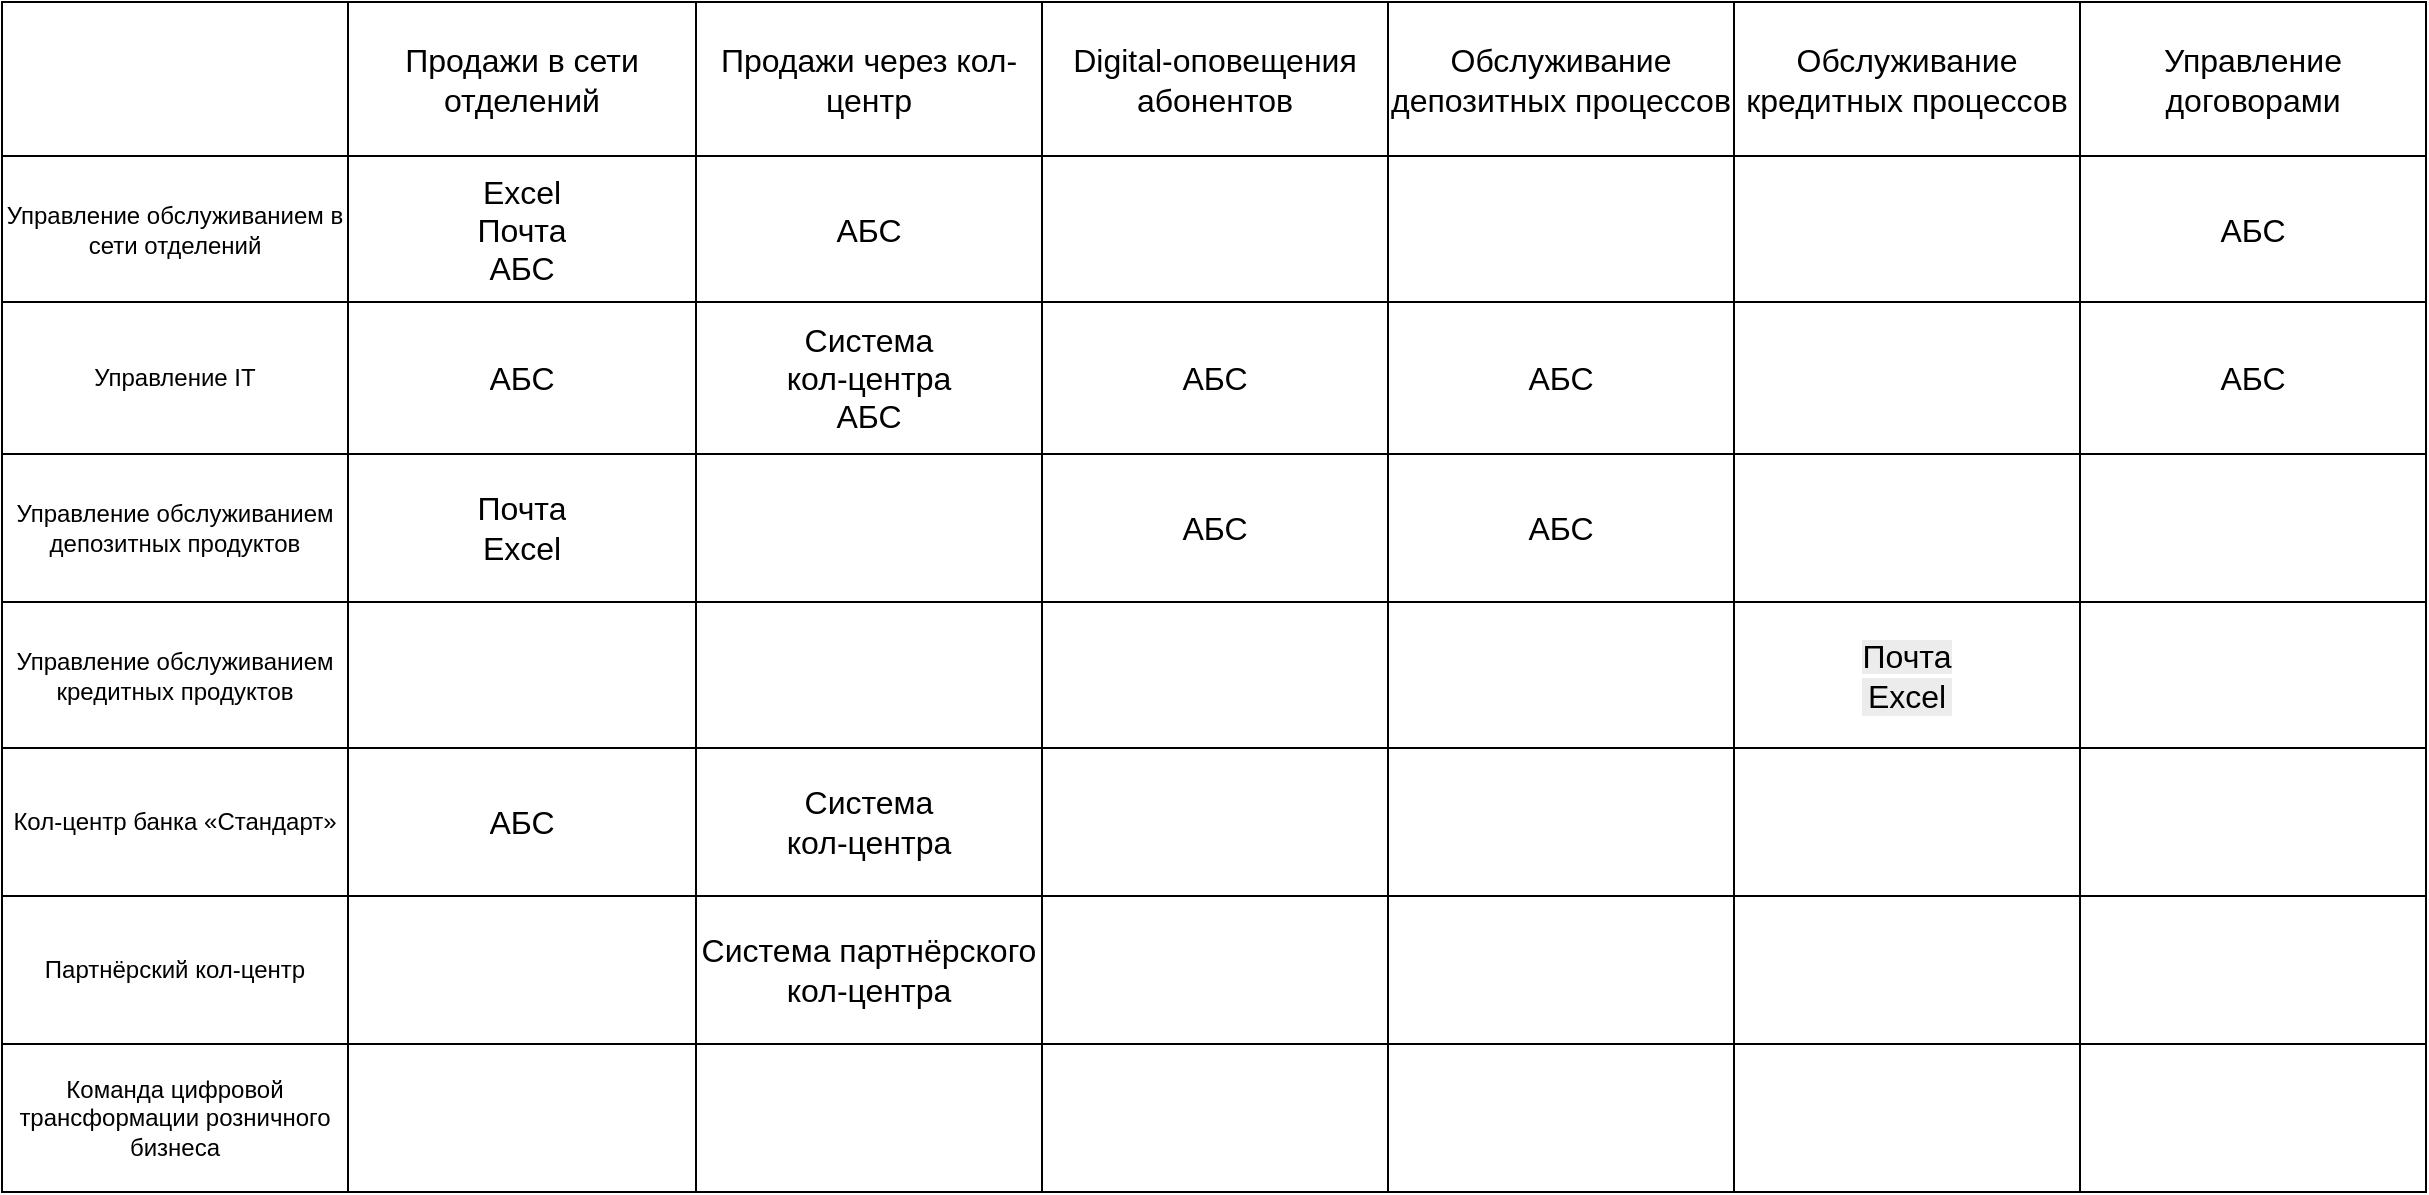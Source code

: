<mxfile version="28.1.2">
  <diagram name="Страница — 1" id="vErI5Sv6_zUFsZO7-J8h">
    <mxGraphModel dx="1799" dy="633" grid="1" gridSize="10" guides="1" tooltips="1" connect="1" arrows="1" fold="1" page="1" pageScale="1" pageWidth="827" pageHeight="1169" math="0" shadow="0">
      <root>
        <mxCell id="0" />
        <mxCell id="1" parent="0" />
        <mxCell id="yvO0HzgfNRvAPXfzmGBV-14" value="" style="shape=table;startSize=0;container=1;collapsible=0;childLayout=tableLayout;fontSize=16;" parent="1" vertex="1">
          <mxGeometry x="280" y="60" width="1212" height="595" as="geometry" />
        </mxCell>
        <mxCell id="yvO0HzgfNRvAPXfzmGBV-15" value="" style="shape=tableRow;horizontal=0;startSize=0;swimlaneHead=0;swimlaneBody=0;strokeColor=inherit;top=0;left=0;bottom=0;right=0;collapsible=0;dropTarget=0;fillColor=none;points=[[0,0.5],[1,0.5]];portConstraint=eastwest;fontSize=16;" parent="yvO0HzgfNRvAPXfzmGBV-14" vertex="1">
          <mxGeometry width="1212" height="77" as="geometry" />
        </mxCell>
        <mxCell id="yvO0HzgfNRvAPXfzmGBV-16" value="" style="shape=partialRectangle;html=1;whiteSpace=wrap;connectable=0;strokeColor=inherit;overflow=hidden;fillColor=none;top=0;left=0;bottom=0;right=0;pointerEvents=1;fontSize=16;" parent="yvO0HzgfNRvAPXfzmGBV-15" vertex="1">
          <mxGeometry width="173" height="77" as="geometry">
            <mxRectangle width="173" height="77" as="alternateBounds" />
          </mxGeometry>
        </mxCell>
        <mxCell id="yvO0HzgfNRvAPXfzmGBV-17" value="Продажи в сети отделений" style="shape=partialRectangle;html=1;whiteSpace=wrap;connectable=0;strokeColor=inherit;overflow=hidden;fillColor=none;top=0;left=0;bottom=0;right=0;pointerEvents=1;fontSize=16;" parent="yvO0HzgfNRvAPXfzmGBV-15" vertex="1">
          <mxGeometry x="173" width="174" height="77" as="geometry">
            <mxRectangle width="174" height="77" as="alternateBounds" />
          </mxGeometry>
        </mxCell>
        <mxCell id="yvO0HzgfNRvAPXfzmGBV-18" value="Продажи через кол-центр" style="shape=partialRectangle;html=1;whiteSpace=wrap;connectable=0;strokeColor=inherit;overflow=hidden;fillColor=none;top=0;left=0;bottom=0;right=0;pointerEvents=1;fontSize=16;" parent="yvO0HzgfNRvAPXfzmGBV-15" vertex="1">
          <mxGeometry x="347" width="173" height="77" as="geometry">
            <mxRectangle width="173" height="77" as="alternateBounds" />
          </mxGeometry>
        </mxCell>
        <mxCell id="yvO0HzgfNRvAPXfzmGBV-109" value="Digital-оповещения абонентов" style="shape=partialRectangle;html=1;whiteSpace=wrap;connectable=0;strokeColor=inherit;overflow=hidden;fillColor=none;top=0;left=0;bottom=0;right=0;pointerEvents=1;fontSize=16;" parent="yvO0HzgfNRvAPXfzmGBV-15" vertex="1">
          <mxGeometry x="520" width="173" height="77" as="geometry">
            <mxRectangle width="173" height="77" as="alternateBounds" />
          </mxGeometry>
        </mxCell>
        <mxCell id="yvO0HzgfNRvAPXfzmGBV-115" value="Обслуживание депозитных процессов" style="shape=partialRectangle;html=1;whiteSpace=wrap;connectable=0;strokeColor=inherit;overflow=hidden;fillColor=none;top=0;left=0;bottom=0;right=0;pointerEvents=1;fontSize=16;" parent="yvO0HzgfNRvAPXfzmGBV-15" vertex="1">
          <mxGeometry x="693" width="173" height="77" as="geometry">
            <mxRectangle width="173" height="77" as="alternateBounds" />
          </mxGeometry>
        </mxCell>
        <mxCell id="yvO0HzgfNRvAPXfzmGBV-121" value="Обслуживание кредитных процессов" style="shape=partialRectangle;html=1;whiteSpace=wrap;connectable=0;strokeColor=inherit;overflow=hidden;fillColor=none;top=0;left=0;bottom=0;right=0;pointerEvents=1;fontSize=16;" parent="yvO0HzgfNRvAPXfzmGBV-15" vertex="1">
          <mxGeometry x="866" width="173" height="77" as="geometry">
            <mxRectangle width="173" height="77" as="alternateBounds" />
          </mxGeometry>
        </mxCell>
        <mxCell id="yvO0HzgfNRvAPXfzmGBV-127" value="Управление договорами" style="shape=partialRectangle;html=1;whiteSpace=wrap;connectable=0;strokeColor=inherit;overflow=hidden;fillColor=none;top=0;left=0;bottom=0;right=0;pointerEvents=1;fontSize=16;" parent="yvO0HzgfNRvAPXfzmGBV-15" vertex="1">
          <mxGeometry x="1039" width="173" height="77" as="geometry">
            <mxRectangle width="173" height="77" as="alternateBounds" />
          </mxGeometry>
        </mxCell>
        <mxCell id="yvO0HzgfNRvAPXfzmGBV-19" value="" style="shape=tableRow;horizontal=0;startSize=0;swimlaneHead=0;swimlaneBody=0;strokeColor=inherit;top=0;left=0;bottom=0;right=0;collapsible=0;dropTarget=0;fillColor=none;points=[[0,0.5],[1,0.5]];portConstraint=eastwest;fontSize=16;" parent="yvO0HzgfNRvAPXfzmGBV-14" vertex="1">
          <mxGeometry y="77" width="1212" height="73" as="geometry" />
        </mxCell>
        <mxCell id="yvO0HzgfNRvAPXfzmGBV-20" value="Управление обслуживанием в сети отделений" style="shape=partialRectangle;html=1;whiteSpace=wrap;connectable=0;strokeColor=inherit;overflow=hidden;fillColor=none;top=0;left=0;bottom=0;right=0;pointerEvents=1;" parent="yvO0HzgfNRvAPXfzmGBV-19" vertex="1">
          <mxGeometry width="173" height="73" as="geometry">
            <mxRectangle width="173" height="73" as="alternateBounds" />
          </mxGeometry>
        </mxCell>
        <mxCell id="yvO0HzgfNRvAPXfzmGBV-21" value="Excel&lt;div&gt;Почта&lt;/div&gt;&lt;div&gt;АБС&lt;/div&gt;" style="shape=partialRectangle;html=1;whiteSpace=wrap;connectable=0;strokeColor=inherit;overflow=hidden;fillColor=none;top=0;left=0;bottom=0;right=0;pointerEvents=1;fontSize=16;" parent="yvO0HzgfNRvAPXfzmGBV-19" vertex="1">
          <mxGeometry x="173" width="174" height="73" as="geometry">
            <mxRectangle width="174" height="73" as="alternateBounds" />
          </mxGeometry>
        </mxCell>
        <mxCell id="yvO0HzgfNRvAPXfzmGBV-22" value="АБС" style="shape=partialRectangle;html=1;whiteSpace=wrap;connectable=0;strokeColor=inherit;overflow=hidden;fillColor=none;top=0;left=0;bottom=0;right=0;pointerEvents=1;fontSize=16;" parent="yvO0HzgfNRvAPXfzmGBV-19" vertex="1">
          <mxGeometry x="347" width="173" height="73" as="geometry">
            <mxRectangle width="173" height="73" as="alternateBounds" />
          </mxGeometry>
        </mxCell>
        <mxCell id="yvO0HzgfNRvAPXfzmGBV-110" style="shape=partialRectangle;html=1;whiteSpace=wrap;connectable=0;strokeColor=inherit;overflow=hidden;fillColor=none;top=0;left=0;bottom=0;right=0;pointerEvents=1;fontSize=16;" parent="yvO0HzgfNRvAPXfzmGBV-19" vertex="1">
          <mxGeometry x="520" width="173" height="73" as="geometry">
            <mxRectangle width="173" height="73" as="alternateBounds" />
          </mxGeometry>
        </mxCell>
        <mxCell id="yvO0HzgfNRvAPXfzmGBV-116" style="shape=partialRectangle;html=1;whiteSpace=wrap;connectable=0;strokeColor=inherit;overflow=hidden;fillColor=none;top=0;left=0;bottom=0;right=0;pointerEvents=1;fontSize=16;" parent="yvO0HzgfNRvAPXfzmGBV-19" vertex="1">
          <mxGeometry x="693" width="173" height="73" as="geometry">
            <mxRectangle width="173" height="73" as="alternateBounds" />
          </mxGeometry>
        </mxCell>
        <mxCell id="yvO0HzgfNRvAPXfzmGBV-122" style="shape=partialRectangle;html=1;whiteSpace=wrap;connectable=0;strokeColor=inherit;overflow=hidden;fillColor=none;top=0;left=0;bottom=0;right=0;pointerEvents=1;fontSize=16;" parent="yvO0HzgfNRvAPXfzmGBV-19" vertex="1">
          <mxGeometry x="866" width="173" height="73" as="geometry">
            <mxRectangle width="173" height="73" as="alternateBounds" />
          </mxGeometry>
        </mxCell>
        <mxCell id="yvO0HzgfNRvAPXfzmGBV-128" value="АБС" style="shape=partialRectangle;html=1;whiteSpace=wrap;connectable=0;strokeColor=inherit;overflow=hidden;fillColor=none;top=0;left=0;bottom=0;right=0;pointerEvents=1;fontSize=16;" parent="yvO0HzgfNRvAPXfzmGBV-19" vertex="1">
          <mxGeometry x="1039" width="173" height="73" as="geometry">
            <mxRectangle width="173" height="73" as="alternateBounds" />
          </mxGeometry>
        </mxCell>
        <mxCell id="yvO0HzgfNRvAPXfzmGBV-23" value="" style="shape=tableRow;horizontal=0;startSize=0;swimlaneHead=0;swimlaneBody=0;strokeColor=inherit;top=0;left=0;bottom=0;right=0;collapsible=0;dropTarget=0;fillColor=none;points=[[0,0.5],[1,0.5]];portConstraint=eastwest;fontSize=16;" parent="yvO0HzgfNRvAPXfzmGBV-14" vertex="1">
          <mxGeometry y="150" width="1212" height="76" as="geometry" />
        </mxCell>
        <mxCell id="yvO0HzgfNRvAPXfzmGBV-24" value="Управление IT" style="shape=partialRectangle;html=1;whiteSpace=wrap;connectable=0;strokeColor=inherit;overflow=hidden;fillColor=none;top=0;left=0;bottom=0;right=0;pointerEvents=1;" parent="yvO0HzgfNRvAPXfzmGBV-23" vertex="1">
          <mxGeometry width="173" height="76" as="geometry">
            <mxRectangle width="173" height="76" as="alternateBounds" />
          </mxGeometry>
        </mxCell>
        <mxCell id="yvO0HzgfNRvAPXfzmGBV-25" value="АБС" style="shape=partialRectangle;html=1;whiteSpace=wrap;connectable=0;strokeColor=inherit;overflow=hidden;fillColor=none;top=0;left=0;bottom=0;right=0;pointerEvents=1;fontSize=16;" parent="yvO0HzgfNRvAPXfzmGBV-23" vertex="1">
          <mxGeometry x="173" width="174" height="76" as="geometry">
            <mxRectangle width="174" height="76" as="alternateBounds" />
          </mxGeometry>
        </mxCell>
        <mxCell id="yvO0HzgfNRvAPXfzmGBV-26" value="Система&lt;br&gt;&lt;span style=&quot;background-color: transparent; color: light-dark(rgb(0, 0, 0), rgb(255, 255, 255));&quot;&gt;кол-центра&lt;/span&gt;&lt;div&gt;АБС&lt;/div&gt;" style="shape=partialRectangle;html=1;whiteSpace=wrap;connectable=0;strokeColor=inherit;overflow=hidden;fillColor=none;top=0;left=0;bottom=0;right=0;pointerEvents=1;fontSize=16;" parent="yvO0HzgfNRvAPXfzmGBV-23" vertex="1">
          <mxGeometry x="347" width="173" height="76" as="geometry">
            <mxRectangle width="173" height="76" as="alternateBounds" />
          </mxGeometry>
        </mxCell>
        <mxCell id="yvO0HzgfNRvAPXfzmGBV-111" value="АБС" style="shape=partialRectangle;html=1;whiteSpace=wrap;connectable=0;strokeColor=inherit;overflow=hidden;fillColor=none;top=0;left=0;bottom=0;right=0;pointerEvents=1;fontSize=16;" parent="yvO0HzgfNRvAPXfzmGBV-23" vertex="1">
          <mxGeometry x="520" width="173" height="76" as="geometry">
            <mxRectangle width="173" height="76" as="alternateBounds" />
          </mxGeometry>
        </mxCell>
        <mxCell id="yvO0HzgfNRvAPXfzmGBV-117" value="АБС" style="shape=partialRectangle;html=1;whiteSpace=wrap;connectable=0;strokeColor=inherit;overflow=hidden;fillColor=none;top=0;left=0;bottom=0;right=0;pointerEvents=1;fontSize=16;" parent="yvO0HzgfNRvAPXfzmGBV-23" vertex="1">
          <mxGeometry x="693" width="173" height="76" as="geometry">
            <mxRectangle width="173" height="76" as="alternateBounds" />
          </mxGeometry>
        </mxCell>
        <mxCell id="yvO0HzgfNRvAPXfzmGBV-123" style="shape=partialRectangle;html=1;whiteSpace=wrap;connectable=0;strokeColor=inherit;overflow=hidden;fillColor=none;top=0;left=0;bottom=0;right=0;pointerEvents=1;fontSize=16;" parent="yvO0HzgfNRvAPXfzmGBV-23" vertex="1">
          <mxGeometry x="866" width="173" height="76" as="geometry">
            <mxRectangle width="173" height="76" as="alternateBounds" />
          </mxGeometry>
        </mxCell>
        <mxCell id="yvO0HzgfNRvAPXfzmGBV-129" value="АБС" style="shape=partialRectangle;html=1;whiteSpace=wrap;connectable=0;strokeColor=inherit;overflow=hidden;fillColor=none;top=0;left=0;bottom=0;right=0;pointerEvents=1;fontSize=16;" parent="yvO0HzgfNRvAPXfzmGBV-23" vertex="1">
          <mxGeometry x="1039" width="173" height="76" as="geometry">
            <mxRectangle width="173" height="76" as="alternateBounds" />
          </mxGeometry>
        </mxCell>
        <mxCell id="yvO0HzgfNRvAPXfzmGBV-27" value="" style="shape=tableRow;horizontal=0;startSize=0;swimlaneHead=0;swimlaneBody=0;strokeColor=inherit;top=0;left=0;bottom=0;right=0;collapsible=0;dropTarget=0;fillColor=none;points=[[0,0.5],[1,0.5]];portConstraint=eastwest;fontSize=16;" parent="yvO0HzgfNRvAPXfzmGBV-14" vertex="1">
          <mxGeometry y="226" width="1212" height="74" as="geometry" />
        </mxCell>
        <mxCell id="yvO0HzgfNRvAPXfzmGBV-28" value="Управление обслуживанием депозитных продуктов" style="shape=partialRectangle;html=1;whiteSpace=wrap;connectable=0;strokeColor=inherit;overflow=hidden;fillColor=none;top=0;left=0;bottom=0;right=0;pointerEvents=1;" parent="yvO0HzgfNRvAPXfzmGBV-27" vertex="1">
          <mxGeometry width="173" height="74" as="geometry">
            <mxRectangle width="173" height="74" as="alternateBounds" />
          </mxGeometry>
        </mxCell>
        <mxCell id="yvO0HzgfNRvAPXfzmGBV-29" value="Почта&lt;div&gt;Excel&lt;/div&gt;" style="shape=partialRectangle;html=1;whiteSpace=wrap;connectable=0;strokeColor=inherit;overflow=hidden;fillColor=none;top=0;left=0;bottom=0;right=0;pointerEvents=1;fontSize=16;" parent="yvO0HzgfNRvAPXfzmGBV-27" vertex="1">
          <mxGeometry x="173" width="174" height="74" as="geometry">
            <mxRectangle width="174" height="74" as="alternateBounds" />
          </mxGeometry>
        </mxCell>
        <mxCell id="yvO0HzgfNRvAPXfzmGBV-30" value="" style="shape=partialRectangle;html=1;whiteSpace=wrap;connectable=0;strokeColor=inherit;overflow=hidden;fillColor=none;top=0;left=0;bottom=0;right=0;pointerEvents=1;fontSize=16;" parent="yvO0HzgfNRvAPXfzmGBV-27" vertex="1">
          <mxGeometry x="347" width="173" height="74" as="geometry">
            <mxRectangle width="173" height="74" as="alternateBounds" />
          </mxGeometry>
        </mxCell>
        <mxCell id="yvO0HzgfNRvAPXfzmGBV-112" value="АБС" style="shape=partialRectangle;html=1;whiteSpace=wrap;connectable=0;strokeColor=inherit;overflow=hidden;fillColor=none;top=0;left=0;bottom=0;right=0;pointerEvents=1;fontSize=16;" parent="yvO0HzgfNRvAPXfzmGBV-27" vertex="1">
          <mxGeometry x="520" width="173" height="74" as="geometry">
            <mxRectangle width="173" height="74" as="alternateBounds" />
          </mxGeometry>
        </mxCell>
        <mxCell id="yvO0HzgfNRvAPXfzmGBV-118" value="АБС" style="shape=partialRectangle;html=1;whiteSpace=wrap;connectable=0;strokeColor=inherit;overflow=hidden;fillColor=none;top=0;left=0;bottom=0;right=0;pointerEvents=1;fontSize=16;" parent="yvO0HzgfNRvAPXfzmGBV-27" vertex="1">
          <mxGeometry x="693" width="173" height="74" as="geometry">
            <mxRectangle width="173" height="74" as="alternateBounds" />
          </mxGeometry>
        </mxCell>
        <mxCell id="yvO0HzgfNRvAPXfzmGBV-124" style="shape=partialRectangle;html=1;whiteSpace=wrap;connectable=0;strokeColor=inherit;overflow=hidden;fillColor=none;top=0;left=0;bottom=0;right=0;pointerEvents=1;fontSize=16;" parent="yvO0HzgfNRvAPXfzmGBV-27" vertex="1">
          <mxGeometry x="866" width="173" height="74" as="geometry">
            <mxRectangle width="173" height="74" as="alternateBounds" />
          </mxGeometry>
        </mxCell>
        <mxCell id="yvO0HzgfNRvAPXfzmGBV-130" style="shape=partialRectangle;html=1;whiteSpace=wrap;connectable=0;strokeColor=inherit;overflow=hidden;fillColor=none;top=0;left=0;bottom=0;right=0;pointerEvents=1;fontSize=16;" parent="yvO0HzgfNRvAPXfzmGBV-27" vertex="1">
          <mxGeometry x="1039" width="173" height="74" as="geometry">
            <mxRectangle width="173" height="74" as="alternateBounds" />
          </mxGeometry>
        </mxCell>
        <mxCell id="yvO0HzgfNRvAPXfzmGBV-76" value="" style="shape=tableRow;horizontal=0;startSize=0;swimlaneHead=0;swimlaneBody=0;strokeColor=inherit;top=0;left=0;bottom=0;right=0;collapsible=0;dropTarget=0;fillColor=none;points=[[0,0.5],[1,0.5]];portConstraint=eastwest;fontSize=16;" parent="yvO0HzgfNRvAPXfzmGBV-14" vertex="1">
          <mxGeometry y="300" width="1212" height="73" as="geometry" />
        </mxCell>
        <mxCell id="yvO0HzgfNRvAPXfzmGBV-77" value="Управление обслуживанием кредитных продуктов" style="shape=partialRectangle;html=1;whiteSpace=wrap;connectable=0;strokeColor=inherit;overflow=hidden;fillColor=none;top=0;left=0;bottom=0;right=0;pointerEvents=1;" parent="yvO0HzgfNRvAPXfzmGBV-76" vertex="1">
          <mxGeometry width="173" height="73" as="geometry">
            <mxRectangle width="173" height="73" as="alternateBounds" />
          </mxGeometry>
        </mxCell>
        <mxCell id="yvO0HzgfNRvAPXfzmGBV-78" value="" style="shape=partialRectangle;html=1;whiteSpace=wrap;connectable=0;strokeColor=inherit;overflow=hidden;fillColor=none;top=0;left=0;bottom=0;right=0;pointerEvents=1;fontSize=16;" parent="yvO0HzgfNRvAPXfzmGBV-76" vertex="1">
          <mxGeometry x="173" width="174" height="73" as="geometry">
            <mxRectangle width="174" height="73" as="alternateBounds" />
          </mxGeometry>
        </mxCell>
        <mxCell id="yvO0HzgfNRvAPXfzmGBV-79" value="" style="shape=partialRectangle;html=1;whiteSpace=wrap;connectable=0;strokeColor=inherit;overflow=hidden;fillColor=none;top=0;left=0;bottom=0;right=0;pointerEvents=1;fontSize=16;" parent="yvO0HzgfNRvAPXfzmGBV-76" vertex="1">
          <mxGeometry x="347" width="173" height="73" as="geometry">
            <mxRectangle width="173" height="73" as="alternateBounds" />
          </mxGeometry>
        </mxCell>
        <mxCell id="yvO0HzgfNRvAPXfzmGBV-113" style="shape=partialRectangle;html=1;whiteSpace=wrap;connectable=0;strokeColor=inherit;overflow=hidden;fillColor=none;top=0;left=0;bottom=0;right=0;pointerEvents=1;fontSize=16;" parent="yvO0HzgfNRvAPXfzmGBV-76" vertex="1">
          <mxGeometry x="520" width="173" height="73" as="geometry">
            <mxRectangle width="173" height="73" as="alternateBounds" />
          </mxGeometry>
        </mxCell>
        <mxCell id="yvO0HzgfNRvAPXfzmGBV-119" style="shape=partialRectangle;html=1;whiteSpace=wrap;connectable=0;strokeColor=inherit;overflow=hidden;fillColor=none;top=0;left=0;bottom=0;right=0;pointerEvents=1;fontSize=16;" parent="yvO0HzgfNRvAPXfzmGBV-76" vertex="1">
          <mxGeometry x="693" width="173" height="73" as="geometry">
            <mxRectangle width="173" height="73" as="alternateBounds" />
          </mxGeometry>
        </mxCell>
        <mxCell id="yvO0HzgfNRvAPXfzmGBV-125" value="&lt;span style=&quot;color: rgb(0, 0, 0); font-family: Helvetica; font-size: 16px; font-style: normal; font-variant-ligatures: normal; font-variant-caps: normal; font-weight: 400; letter-spacing: normal; orphans: 2; text-align: center; text-indent: 0px; text-transform: none; widows: 2; word-spacing: 0px; -webkit-text-stroke-width: 0px; white-space: normal; background-color: rgb(236, 236, 236); text-decoration-thickness: initial; text-decoration-style: initial; text-decoration-color: initial; display: inline !important; float: none;&quot;&gt;Почта&lt;/span&gt;&lt;div style=&quot;forced-color-adjust: none; color: rgb(0, 0, 0); font-family: Helvetica; font-size: 16px; font-style: normal; font-variant-ligatures: normal; font-variant-caps: normal; font-weight: 400; letter-spacing: normal; orphans: 2; text-align: center; text-indent: 0px; text-transform: none; widows: 2; word-spacing: 0px; -webkit-text-stroke-width: 0px; white-space: normal; background-color: rgb(236, 236, 236); text-decoration-thickness: initial; text-decoration-style: initial; text-decoration-color: initial;&quot;&gt;Excel&lt;/div&gt;" style="shape=partialRectangle;html=1;whiteSpace=wrap;connectable=0;strokeColor=inherit;overflow=hidden;fillColor=none;top=0;left=0;bottom=0;right=0;pointerEvents=1;fontSize=16;" parent="yvO0HzgfNRvAPXfzmGBV-76" vertex="1">
          <mxGeometry x="866" width="173" height="73" as="geometry">
            <mxRectangle width="173" height="73" as="alternateBounds" />
          </mxGeometry>
        </mxCell>
        <mxCell id="yvO0HzgfNRvAPXfzmGBV-131" style="shape=partialRectangle;html=1;whiteSpace=wrap;connectable=0;strokeColor=inherit;overflow=hidden;fillColor=none;top=0;left=0;bottom=0;right=0;pointerEvents=1;fontSize=16;" parent="yvO0HzgfNRvAPXfzmGBV-76" vertex="1">
          <mxGeometry x="1039" width="173" height="73" as="geometry">
            <mxRectangle width="173" height="73" as="alternateBounds" />
          </mxGeometry>
        </mxCell>
        <mxCell id="yvO0HzgfNRvAPXfzmGBV-80" value="" style="shape=tableRow;horizontal=0;startSize=0;swimlaneHead=0;swimlaneBody=0;strokeColor=inherit;top=0;left=0;bottom=0;right=0;collapsible=0;dropTarget=0;fillColor=none;points=[[0,0.5],[1,0.5]];portConstraint=eastwest;fontSize=16;" parent="yvO0HzgfNRvAPXfzmGBV-14" vertex="1">
          <mxGeometry y="373" width="1212" height="74" as="geometry" />
        </mxCell>
        <mxCell id="yvO0HzgfNRvAPXfzmGBV-81" value="Кол-центр банка «Стандарт»" style="shape=partialRectangle;html=1;whiteSpace=wrap;connectable=0;strokeColor=inherit;overflow=hidden;fillColor=none;top=0;left=0;bottom=0;right=0;pointerEvents=1;" parent="yvO0HzgfNRvAPXfzmGBV-80" vertex="1">
          <mxGeometry width="173" height="74" as="geometry">
            <mxRectangle width="173" height="74" as="alternateBounds" />
          </mxGeometry>
        </mxCell>
        <mxCell id="yvO0HzgfNRvAPXfzmGBV-82" value="АБС" style="shape=partialRectangle;html=1;whiteSpace=wrap;connectable=0;strokeColor=inherit;overflow=hidden;fillColor=none;top=0;left=0;bottom=0;right=0;pointerEvents=1;fontSize=16;" parent="yvO0HzgfNRvAPXfzmGBV-80" vertex="1">
          <mxGeometry x="173" width="174" height="74" as="geometry">
            <mxRectangle width="174" height="74" as="alternateBounds" />
          </mxGeometry>
        </mxCell>
        <mxCell id="yvO0HzgfNRvAPXfzmGBV-83" value="Система&lt;div&gt;кол-центра&lt;/div&gt;" style="shape=partialRectangle;html=1;whiteSpace=wrap;connectable=0;strokeColor=inherit;overflow=hidden;fillColor=none;top=0;left=0;bottom=0;right=0;pointerEvents=1;fontSize=16;" parent="yvO0HzgfNRvAPXfzmGBV-80" vertex="1">
          <mxGeometry x="347" width="173" height="74" as="geometry">
            <mxRectangle width="173" height="74" as="alternateBounds" />
          </mxGeometry>
        </mxCell>
        <mxCell id="yvO0HzgfNRvAPXfzmGBV-114" style="shape=partialRectangle;html=1;whiteSpace=wrap;connectable=0;strokeColor=inherit;overflow=hidden;fillColor=none;top=0;left=0;bottom=0;right=0;pointerEvents=1;fontSize=16;" parent="yvO0HzgfNRvAPXfzmGBV-80" vertex="1">
          <mxGeometry x="520" width="173" height="74" as="geometry">
            <mxRectangle width="173" height="74" as="alternateBounds" />
          </mxGeometry>
        </mxCell>
        <mxCell id="yvO0HzgfNRvAPXfzmGBV-120" style="shape=partialRectangle;html=1;whiteSpace=wrap;connectable=0;strokeColor=inherit;overflow=hidden;fillColor=none;top=0;left=0;bottom=0;right=0;pointerEvents=1;fontSize=16;" parent="yvO0HzgfNRvAPXfzmGBV-80" vertex="1">
          <mxGeometry x="693" width="173" height="74" as="geometry">
            <mxRectangle width="173" height="74" as="alternateBounds" />
          </mxGeometry>
        </mxCell>
        <mxCell id="yvO0HzgfNRvAPXfzmGBV-126" style="shape=partialRectangle;html=1;whiteSpace=wrap;connectable=0;strokeColor=inherit;overflow=hidden;fillColor=none;top=0;left=0;bottom=0;right=0;pointerEvents=1;fontSize=16;" parent="yvO0HzgfNRvAPXfzmGBV-80" vertex="1">
          <mxGeometry x="866" width="173" height="74" as="geometry">
            <mxRectangle width="173" height="74" as="alternateBounds" />
          </mxGeometry>
        </mxCell>
        <mxCell id="yvO0HzgfNRvAPXfzmGBV-132" style="shape=partialRectangle;html=1;whiteSpace=wrap;connectable=0;strokeColor=inherit;overflow=hidden;fillColor=none;top=0;left=0;bottom=0;right=0;pointerEvents=1;fontSize=16;" parent="yvO0HzgfNRvAPXfzmGBV-80" vertex="1">
          <mxGeometry x="1039" width="173" height="74" as="geometry">
            <mxRectangle width="173" height="74" as="alternateBounds" />
          </mxGeometry>
        </mxCell>
        <mxCell id="yvO0HzgfNRvAPXfzmGBV-155" style="shape=tableRow;horizontal=0;startSize=0;swimlaneHead=0;swimlaneBody=0;strokeColor=inherit;top=0;left=0;bottom=0;right=0;collapsible=0;dropTarget=0;fillColor=none;points=[[0,0.5],[1,0.5]];portConstraint=eastwest;fontSize=16;" parent="yvO0HzgfNRvAPXfzmGBV-14" vertex="1">
          <mxGeometry y="447" width="1212" height="74" as="geometry" />
        </mxCell>
        <mxCell id="yvO0HzgfNRvAPXfzmGBV-156" value="Партнёрский кол-центр" style="shape=partialRectangle;html=1;whiteSpace=wrap;connectable=0;strokeColor=inherit;overflow=hidden;fillColor=none;top=0;left=0;bottom=0;right=0;pointerEvents=1;" parent="yvO0HzgfNRvAPXfzmGBV-155" vertex="1">
          <mxGeometry width="173" height="74" as="geometry">
            <mxRectangle width="173" height="74" as="alternateBounds" />
          </mxGeometry>
        </mxCell>
        <mxCell id="yvO0HzgfNRvAPXfzmGBV-157" style="shape=partialRectangle;html=1;whiteSpace=wrap;connectable=0;strokeColor=inherit;overflow=hidden;fillColor=none;top=0;left=0;bottom=0;right=0;pointerEvents=1;fontSize=16;" parent="yvO0HzgfNRvAPXfzmGBV-155" vertex="1">
          <mxGeometry x="173" width="174" height="74" as="geometry">
            <mxRectangle width="174" height="74" as="alternateBounds" />
          </mxGeometry>
        </mxCell>
        <mxCell id="yvO0HzgfNRvAPXfzmGBV-158" value="Система партнёрского кол-центра" style="shape=partialRectangle;html=1;whiteSpace=wrap;connectable=0;strokeColor=inherit;overflow=hidden;fillColor=none;top=0;left=0;bottom=0;right=0;pointerEvents=1;fontSize=16;" parent="yvO0HzgfNRvAPXfzmGBV-155" vertex="1">
          <mxGeometry x="347" width="173" height="74" as="geometry">
            <mxRectangle width="173" height="74" as="alternateBounds" />
          </mxGeometry>
        </mxCell>
        <mxCell id="yvO0HzgfNRvAPXfzmGBV-159" style="shape=partialRectangle;html=1;whiteSpace=wrap;connectable=0;strokeColor=inherit;overflow=hidden;fillColor=none;top=0;left=0;bottom=0;right=0;pointerEvents=1;fontSize=16;" parent="yvO0HzgfNRvAPXfzmGBV-155" vertex="1">
          <mxGeometry x="520" width="173" height="74" as="geometry">
            <mxRectangle width="173" height="74" as="alternateBounds" />
          </mxGeometry>
        </mxCell>
        <mxCell id="yvO0HzgfNRvAPXfzmGBV-160" style="shape=partialRectangle;html=1;whiteSpace=wrap;connectable=0;strokeColor=inherit;overflow=hidden;fillColor=none;top=0;left=0;bottom=0;right=0;pointerEvents=1;fontSize=16;" parent="yvO0HzgfNRvAPXfzmGBV-155" vertex="1">
          <mxGeometry x="693" width="173" height="74" as="geometry">
            <mxRectangle width="173" height="74" as="alternateBounds" />
          </mxGeometry>
        </mxCell>
        <mxCell id="yvO0HzgfNRvAPXfzmGBV-161" style="shape=partialRectangle;html=1;whiteSpace=wrap;connectable=0;strokeColor=inherit;overflow=hidden;fillColor=none;top=0;left=0;bottom=0;right=0;pointerEvents=1;fontSize=16;" parent="yvO0HzgfNRvAPXfzmGBV-155" vertex="1">
          <mxGeometry x="866" width="173" height="74" as="geometry">
            <mxRectangle width="173" height="74" as="alternateBounds" />
          </mxGeometry>
        </mxCell>
        <mxCell id="yvO0HzgfNRvAPXfzmGBV-162" style="shape=partialRectangle;html=1;whiteSpace=wrap;connectable=0;strokeColor=inherit;overflow=hidden;fillColor=none;top=0;left=0;bottom=0;right=0;pointerEvents=1;fontSize=16;" parent="yvO0HzgfNRvAPXfzmGBV-155" vertex="1">
          <mxGeometry x="1039" width="173" height="74" as="geometry">
            <mxRectangle width="173" height="74" as="alternateBounds" />
          </mxGeometry>
        </mxCell>
        <mxCell id="yvO0HzgfNRvAPXfzmGBV-147" style="shape=tableRow;horizontal=0;startSize=0;swimlaneHead=0;swimlaneBody=0;strokeColor=inherit;top=0;left=0;bottom=0;right=0;collapsible=0;dropTarget=0;fillColor=none;points=[[0,0.5],[1,0.5]];portConstraint=eastwest;fontSize=16;" parent="yvO0HzgfNRvAPXfzmGBV-14" vertex="1">
          <mxGeometry y="521" width="1212" height="74" as="geometry" />
        </mxCell>
        <mxCell id="yvO0HzgfNRvAPXfzmGBV-148" value="Команда цифровой трансформации розничного бизнеса" style="shape=partialRectangle;html=1;whiteSpace=wrap;connectable=0;strokeColor=inherit;overflow=hidden;fillColor=none;top=0;left=0;bottom=0;right=0;pointerEvents=1;" parent="yvO0HzgfNRvAPXfzmGBV-147" vertex="1">
          <mxGeometry width="173" height="74" as="geometry">
            <mxRectangle width="173" height="74" as="alternateBounds" />
          </mxGeometry>
        </mxCell>
        <mxCell id="yvO0HzgfNRvAPXfzmGBV-149" style="shape=partialRectangle;html=1;whiteSpace=wrap;connectable=0;strokeColor=inherit;overflow=hidden;fillColor=none;top=0;left=0;bottom=0;right=0;pointerEvents=1;fontSize=16;" parent="yvO0HzgfNRvAPXfzmGBV-147" vertex="1">
          <mxGeometry x="173" width="174" height="74" as="geometry">
            <mxRectangle width="174" height="74" as="alternateBounds" />
          </mxGeometry>
        </mxCell>
        <mxCell id="yvO0HzgfNRvAPXfzmGBV-150" style="shape=partialRectangle;html=1;whiteSpace=wrap;connectable=0;strokeColor=inherit;overflow=hidden;fillColor=none;top=0;left=0;bottom=0;right=0;pointerEvents=1;fontSize=16;" parent="yvO0HzgfNRvAPXfzmGBV-147" vertex="1">
          <mxGeometry x="347" width="173" height="74" as="geometry">
            <mxRectangle width="173" height="74" as="alternateBounds" />
          </mxGeometry>
        </mxCell>
        <mxCell id="yvO0HzgfNRvAPXfzmGBV-151" style="shape=partialRectangle;html=1;whiteSpace=wrap;connectable=0;strokeColor=inherit;overflow=hidden;fillColor=none;top=0;left=0;bottom=0;right=0;pointerEvents=1;fontSize=16;" parent="yvO0HzgfNRvAPXfzmGBV-147" vertex="1">
          <mxGeometry x="520" width="173" height="74" as="geometry">
            <mxRectangle width="173" height="74" as="alternateBounds" />
          </mxGeometry>
        </mxCell>
        <mxCell id="yvO0HzgfNRvAPXfzmGBV-152" style="shape=partialRectangle;html=1;whiteSpace=wrap;connectable=0;strokeColor=inherit;overflow=hidden;fillColor=none;top=0;left=0;bottom=0;right=0;pointerEvents=1;fontSize=16;" parent="yvO0HzgfNRvAPXfzmGBV-147" vertex="1">
          <mxGeometry x="693" width="173" height="74" as="geometry">
            <mxRectangle width="173" height="74" as="alternateBounds" />
          </mxGeometry>
        </mxCell>
        <mxCell id="yvO0HzgfNRvAPXfzmGBV-153" style="shape=partialRectangle;html=1;whiteSpace=wrap;connectable=0;strokeColor=inherit;overflow=hidden;fillColor=none;top=0;left=0;bottom=0;right=0;pointerEvents=1;fontSize=16;" parent="yvO0HzgfNRvAPXfzmGBV-147" vertex="1">
          <mxGeometry x="866" width="173" height="74" as="geometry">
            <mxRectangle width="173" height="74" as="alternateBounds" />
          </mxGeometry>
        </mxCell>
        <mxCell id="yvO0HzgfNRvAPXfzmGBV-154" style="shape=partialRectangle;html=1;whiteSpace=wrap;connectable=0;strokeColor=inherit;overflow=hidden;fillColor=none;top=0;left=0;bottom=0;right=0;pointerEvents=1;fontSize=16;" parent="yvO0HzgfNRvAPXfzmGBV-147" vertex="1">
          <mxGeometry x="1039" width="173" height="74" as="geometry">
            <mxRectangle width="173" height="74" as="alternateBounds" />
          </mxGeometry>
        </mxCell>
      </root>
    </mxGraphModel>
  </diagram>
</mxfile>
